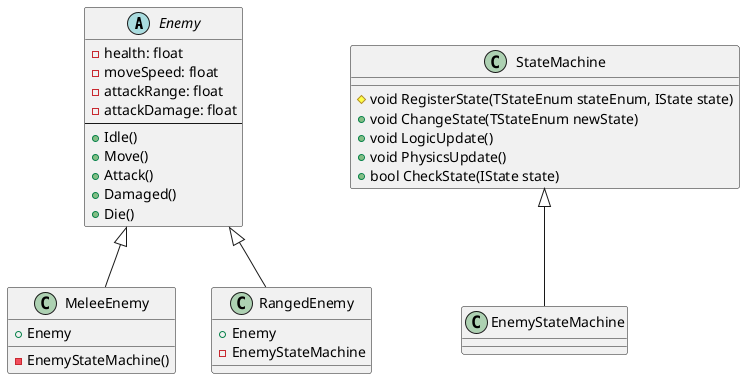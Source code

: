 @startuml enemy

abstract class Enemy {
    - health: float
    - moveSpeed: float
    - attackRange: float
    - attackDamage: float
    --
    + Idle()
    + Move()
    + Attack()
    + Damaged()
    + Die()
}

class MeleeEnemy {
    + Enemy
    - EnemyStateMachine()
}

class RangedEnemy {
    + Enemy
    - EnemyStateMachine
}
class StateMachine {
    #void RegisterState(TStateEnum stateEnum, IState state)
    +void ChangeState(TStateEnum newState)
    +void LogicUpdate()
    +void PhysicsUpdate()
    +bool CheckState(IState state)
}

class EnemyStateMachine{
    
}

StateMachine <|-- EnemyStateMachine

Enemy <|-- MeleeEnemy
Enemy <|-- RangedEnemy

@enduml
